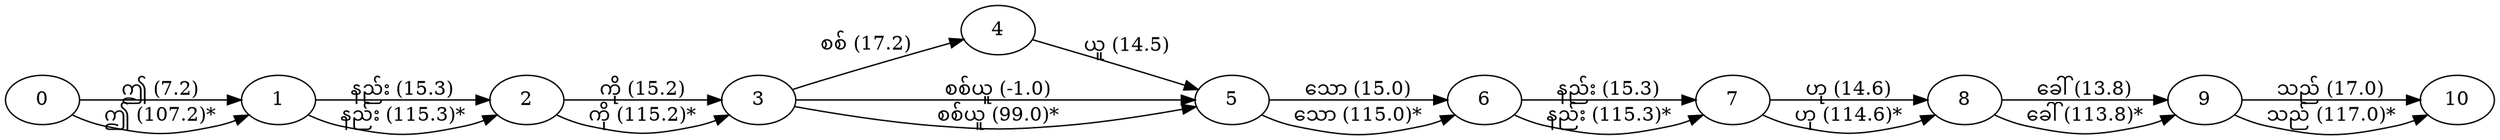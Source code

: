 digraph DAG {
  rankdir=LR;
  0 -> 1 [label="ဤ (7.2)"];
  0 -> 1 [label="ဤ (107.2)*"];
  1 -> 2 [label="နည်း (15.3)"];
  1 -> 2 [label="နည်း (115.3)*"];
  2 -> 3 [label="ကို (15.2)"];
  2 -> 3 [label="ကို (115.2)*"];
  3 -> 4 [label="စစ် (17.2)"];
  3 -> 5 [label="စစ်ယူ (-1.0)"];
  3 -> 5 [label="စစ်ယူ (99.0)*"];
  4 -> 5 [label="ယူ (14.5)"];
  5 -> 6 [label="သော (15.0)"];
  5 -> 6 [label="သော (115.0)*"];
  6 -> 7 [label="နည်း (15.3)"];
  6 -> 7 [label="နည်း (115.3)*"];
  7 -> 8 [label="ဟု (14.6)"];
  7 -> 8 [label="ဟု (114.6)*"];
  8 -> 9 [label="ခေါ် (13.8)"];
  8 -> 9 [label="ခေါ် (113.8)*"];
  9 -> 10 [label="သည် (17.0)"];
  9 -> 10 [label="သည် (117.0)*"];
}